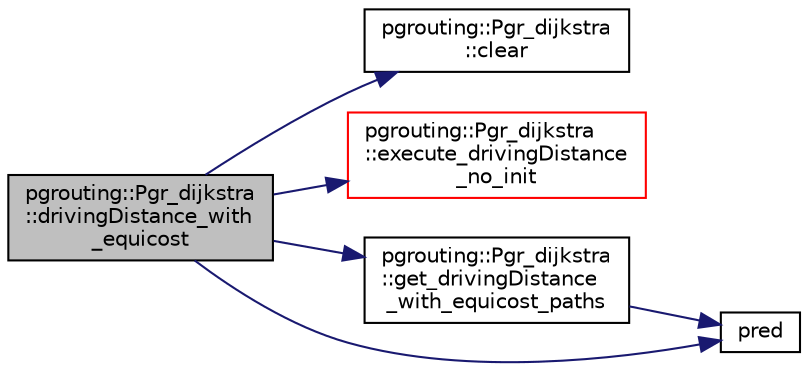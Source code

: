 digraph "pgrouting::Pgr_dijkstra::drivingDistance_with_equicost"
{
  edge [fontname="Helvetica",fontsize="10",labelfontname="Helvetica",labelfontsize="10"];
  node [fontname="Helvetica",fontsize="10",shape=record];
  rankdir="LR";
  Node152 [label="pgrouting::Pgr_dijkstra\l::drivingDistance_with\l_equicost",height=0.2,width=0.4,color="black", fillcolor="grey75", style="filled", fontcolor="black"];
  Node152 -> Node153 [color="midnightblue",fontsize="10",style="solid",fontname="Helvetica"];
  Node153 [label="pgrouting::Pgr_dijkstra\l::clear",height=0.2,width=0.4,color="black", fillcolor="white", style="filled",URL="$classpgrouting_1_1Pgr__dijkstra.html#a05e8e51c93fc5c30771c6e31eac4542a"];
  Node152 -> Node154 [color="midnightblue",fontsize="10",style="solid",fontname="Helvetica"];
  Node154 [label="pgrouting::Pgr_dijkstra\l::execute_drivingDistance\l_no_init",height=0.2,width=0.4,color="red", fillcolor="white", style="filled",URL="$classpgrouting_1_1Pgr__dijkstra.html#a7b1c7f52dcd0f16fe06488f48b61ed3b",tooltip="to use with driving distance "];
  Node152 -> Node156 [color="midnightblue",fontsize="10",style="solid",fontname="Helvetica"];
  Node156 [label="pgrouting::Pgr_dijkstra\l::get_drivingDistance\l_with_equicost_paths",height=0.2,width=0.4,color="black", fillcolor="white", style="filled",URL="$classpgrouting_1_1Pgr__dijkstra.html#a83ab7d02a7ef5ab2f5aa6b95d28627ea",tooltip="gets results in form of a container of paths "];
  Node156 -> Node157 [color="midnightblue",fontsize="10",style="solid",fontname="Helvetica"];
  Node157 [label="pred",height=0.2,width=0.4,color="black", fillcolor="white", style="filled",URL="$pgr__tsp_8cpp.html#ae0eace0f5ad927638e3f80c3efb3411e"];
  Node152 -> Node157 [color="midnightblue",fontsize="10",style="solid",fontname="Helvetica"];
}
